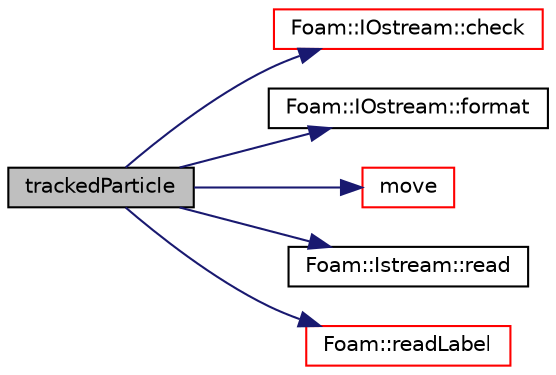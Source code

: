 digraph "trackedParticle"
{
  bgcolor="transparent";
  edge [fontname="Helvetica",fontsize="10",labelfontname="Helvetica",labelfontsize="10"];
  node [fontname="Helvetica",fontsize="10",shape=record];
  rankdir="LR";
  Node1 [label="trackedParticle",height=0.2,width=0.4,color="black", fillcolor="grey75", style="filled", fontcolor="black"];
  Node1 -> Node2 [color="midnightblue",fontsize="10",style="solid",fontname="Helvetica"];
  Node2 [label="Foam::IOstream::check",height=0.2,width=0.4,color="red",URL="$a01209.html#af85c845c01b78192c2f5302a271d153d",tooltip="Check IOstream status for given operation. "];
  Node1 -> Node3 [color="midnightblue",fontsize="10",style="solid",fontname="Helvetica"];
  Node3 [label="Foam::IOstream::format",height=0.2,width=0.4,color="black",URL="$a01209.html#a1e2dd3d90088c6d1ed0a27bd75d814fb",tooltip="Return current stream format. "];
  Node1 -> Node4 [color="midnightblue",fontsize="10",style="solid",fontname="Helvetica"];
  Node4 [label="move",height=0.2,width=0.4,color="red",URL="$a02735.html#aa3b793966d64802fdf262dd4d14d21ed",tooltip="Track all particles to their end point. "];
  Node1 -> Node5 [color="midnightblue",fontsize="10",style="solid",fontname="Helvetica"];
  Node5 [label="Foam::Istream::read",height=0.2,width=0.4,color="black",URL="$a01223.html#a89057c9d9e24ba872ccb8546086498ec",tooltip="Return next token from stream. "];
  Node1 -> Node6 [color="midnightblue",fontsize="10",style="solid",fontname="Helvetica"];
  Node6 [label="Foam::readLabel",height=0.2,width=0.4,color="red",URL="$a10909.html#abb09fbcf651d29208982dd7a601b606f"];
}

